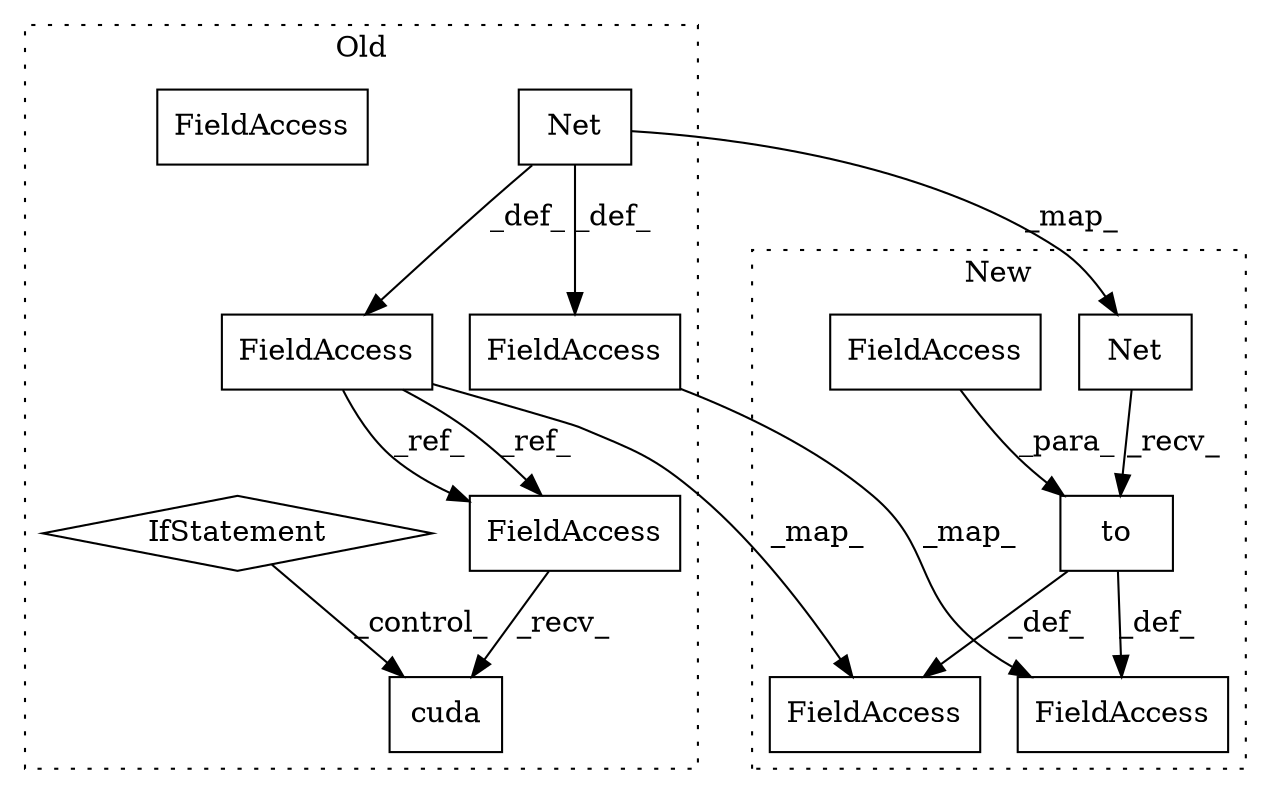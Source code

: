 digraph G {
subgraph cluster0 {
1 [label="Net" a="32" s="1706,1740" l="4,1" shape="box"];
4 [label="cuda" a="32" s="1778" l="6" shape="box"];
5 [label="IfStatement" a="25" s="1749,1762" l="4,2" shape="diamond"];
6 [label="FieldAccess" a="22" s="1774" l="3" shape="box"];
8 [label="FieldAccess" a="22" s="1696" l="3" shape="box"];
10 [label="FieldAccess" a="22" s="1800" l="8" shape="box"];
11 [label="FieldAccess" a="22" s="1774" l="3" shape="box"];
label = "Old";
style="dotted";
}
subgraph cluster1 {
2 [label="Net" a="32" s="1732,1766" l="4,1" shape="box"];
3 [label="to" a="32" s="1768,1777" l="3,1" shape="box"];
7 [label="FieldAccess" a="22" s="1722" l="3" shape="box"];
9 [label="FieldAccess" a="22" s="1786" l="8" shape="box"];
12 [label="FieldAccess" a="22" s="1771" l="6" shape="box"];
label = "New";
style="dotted";
}
1 -> 2 [label="_map_"];
1 -> 10 [label="_def_"];
1 -> 8 [label="_def_"];
2 -> 3 [label="_recv_"];
3 -> 9 [label="_def_"];
3 -> 7 [label="_def_"];
5 -> 4 [label="_control_"];
8 -> 11 [label="_ref_"];
8 -> 11 [label="_ref_"];
8 -> 7 [label="_map_"];
10 -> 9 [label="_map_"];
11 -> 4 [label="_recv_"];
12 -> 3 [label="_para_"];
}